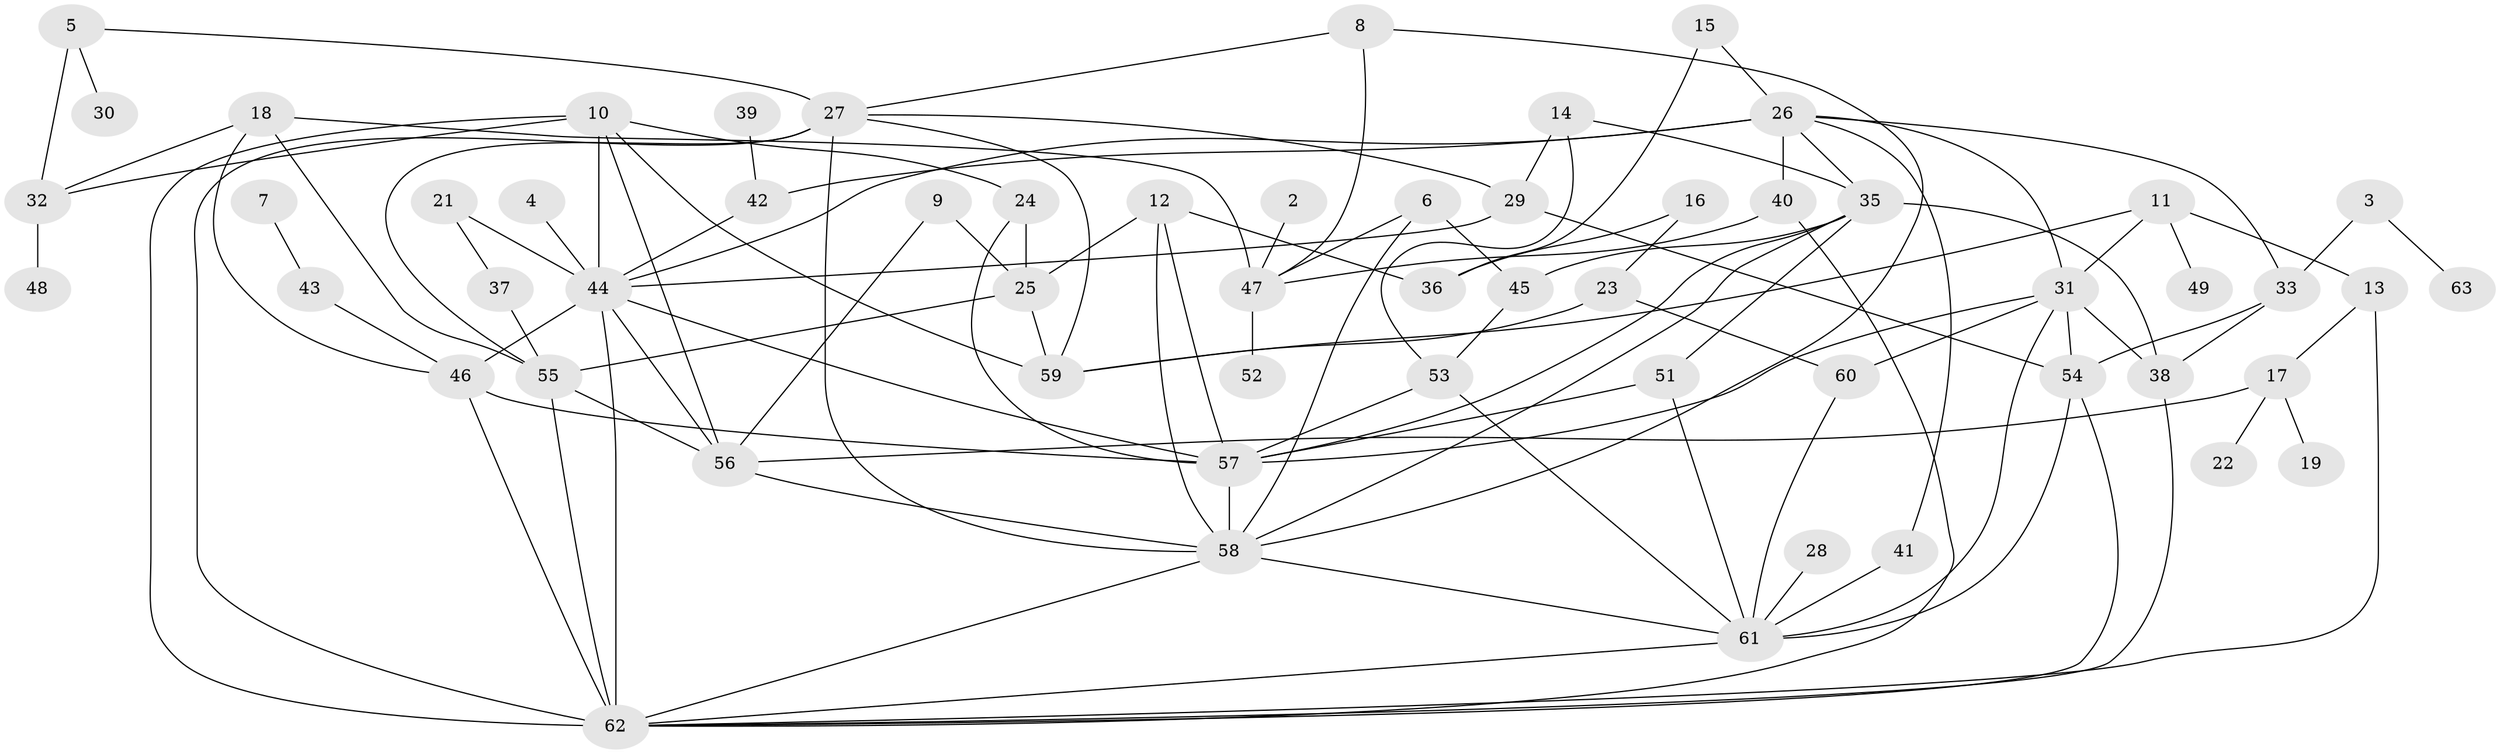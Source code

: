 // original degree distribution, {2: 0.24603174603174602, 0: 0.031746031746031744, 1: 0.15873015873015872, 3: 0.24603174603174602, 4: 0.15873015873015872, 5: 0.11904761904761904, 7: 0.015873015873015872, 6: 0.015873015873015872, 8: 0.007936507936507936}
// Generated by graph-tools (version 1.1) at 2025/00/03/09/25 03:00:46]
// undirected, 59 vertices, 112 edges
graph export_dot {
graph [start="1"]
  node [color=gray90,style=filled];
  2;
  3;
  4;
  5;
  6;
  7;
  8;
  9;
  10;
  11;
  12;
  13;
  14;
  15;
  16;
  17;
  18;
  19;
  21;
  22;
  23;
  24;
  25;
  26;
  27;
  28;
  29;
  30;
  31;
  32;
  33;
  35;
  36;
  37;
  38;
  39;
  40;
  41;
  42;
  43;
  44;
  45;
  46;
  47;
  48;
  49;
  51;
  52;
  53;
  54;
  55;
  56;
  57;
  58;
  59;
  60;
  61;
  62;
  63;
  2 -- 47 [weight=1.0];
  3 -- 33 [weight=1.0];
  3 -- 63 [weight=1.0];
  4 -- 44 [weight=1.0];
  5 -- 27 [weight=1.0];
  5 -- 30 [weight=1.0];
  5 -- 32 [weight=2.0];
  6 -- 45 [weight=1.0];
  6 -- 47 [weight=1.0];
  6 -- 58 [weight=1.0];
  7 -- 43 [weight=1.0];
  8 -- 27 [weight=1.0];
  8 -- 47 [weight=1.0];
  8 -- 58 [weight=1.0];
  9 -- 25 [weight=1.0];
  9 -- 56 [weight=1.0];
  10 -- 24 [weight=1.0];
  10 -- 32 [weight=1.0];
  10 -- 44 [weight=1.0];
  10 -- 56 [weight=1.0];
  10 -- 59 [weight=1.0];
  10 -- 62 [weight=2.0];
  11 -- 13 [weight=1.0];
  11 -- 31 [weight=1.0];
  11 -- 49 [weight=1.0];
  11 -- 59 [weight=1.0];
  12 -- 25 [weight=1.0];
  12 -- 36 [weight=1.0];
  12 -- 57 [weight=1.0];
  12 -- 58 [weight=1.0];
  13 -- 17 [weight=1.0];
  13 -- 62 [weight=1.0];
  14 -- 29 [weight=1.0];
  14 -- 35 [weight=1.0];
  14 -- 53 [weight=1.0];
  15 -- 26 [weight=1.0];
  15 -- 36 [weight=1.0];
  16 -- 23 [weight=1.0];
  16 -- 36 [weight=1.0];
  17 -- 19 [weight=1.0];
  17 -- 22 [weight=1.0];
  17 -- 56 [weight=1.0];
  18 -- 32 [weight=1.0];
  18 -- 46 [weight=1.0];
  18 -- 47 [weight=1.0];
  18 -- 55 [weight=1.0];
  21 -- 37 [weight=1.0];
  21 -- 44 [weight=1.0];
  23 -- 59 [weight=1.0];
  23 -- 60 [weight=1.0];
  24 -- 25 [weight=1.0];
  24 -- 57 [weight=1.0];
  25 -- 55 [weight=3.0];
  25 -- 59 [weight=2.0];
  26 -- 31 [weight=1.0];
  26 -- 33 [weight=1.0];
  26 -- 35 [weight=1.0];
  26 -- 40 [weight=2.0];
  26 -- 41 [weight=1.0];
  26 -- 42 [weight=1.0];
  26 -- 44 [weight=1.0];
  27 -- 29 [weight=1.0];
  27 -- 55 [weight=1.0];
  27 -- 58 [weight=1.0];
  27 -- 59 [weight=1.0];
  27 -- 62 [weight=1.0];
  28 -- 61 [weight=1.0];
  29 -- 44 [weight=1.0];
  29 -- 54 [weight=1.0];
  31 -- 38 [weight=1.0];
  31 -- 54 [weight=1.0];
  31 -- 57 [weight=1.0];
  31 -- 60 [weight=1.0];
  31 -- 61 [weight=1.0];
  32 -- 48 [weight=1.0];
  33 -- 38 [weight=1.0];
  33 -- 54 [weight=1.0];
  35 -- 38 [weight=1.0];
  35 -- 45 [weight=1.0];
  35 -- 51 [weight=1.0];
  35 -- 57 [weight=1.0];
  35 -- 58 [weight=1.0];
  37 -- 55 [weight=1.0];
  38 -- 62 [weight=1.0];
  39 -- 42 [weight=1.0];
  40 -- 47 [weight=1.0];
  40 -- 62 [weight=1.0];
  41 -- 61 [weight=1.0];
  42 -- 44 [weight=1.0];
  43 -- 46 [weight=1.0];
  44 -- 46 [weight=1.0];
  44 -- 56 [weight=1.0];
  44 -- 57 [weight=1.0];
  44 -- 62 [weight=1.0];
  45 -- 53 [weight=1.0];
  46 -- 57 [weight=1.0];
  46 -- 62 [weight=2.0];
  47 -- 52 [weight=1.0];
  51 -- 57 [weight=1.0];
  51 -- 61 [weight=1.0];
  53 -- 57 [weight=1.0];
  53 -- 61 [weight=1.0];
  54 -- 61 [weight=1.0];
  54 -- 62 [weight=1.0];
  55 -- 56 [weight=1.0];
  55 -- 62 [weight=1.0];
  56 -- 58 [weight=1.0];
  57 -- 58 [weight=1.0];
  58 -- 61 [weight=1.0];
  58 -- 62 [weight=1.0];
  60 -- 61 [weight=1.0];
  61 -- 62 [weight=1.0];
}

